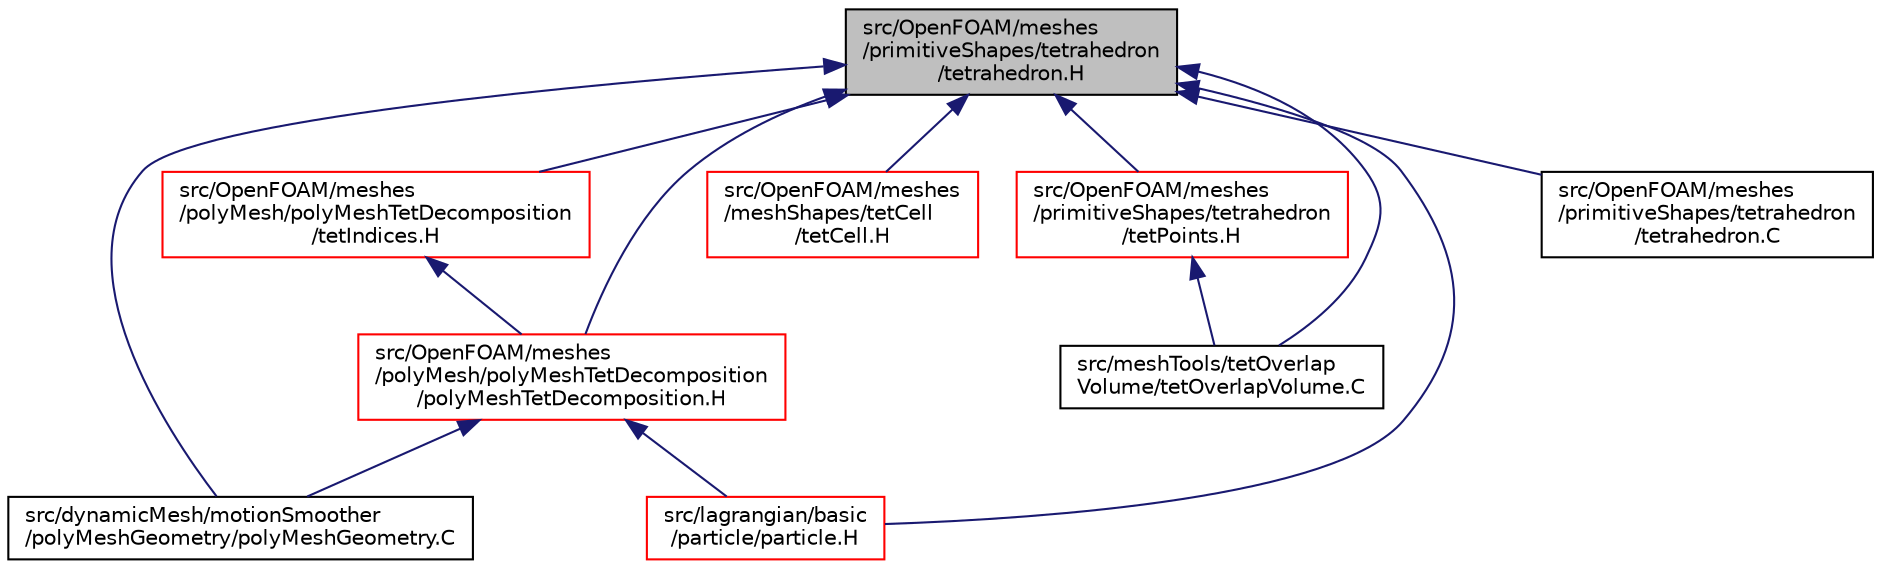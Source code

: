 digraph "src/OpenFOAM/meshes/primitiveShapes/tetrahedron/tetrahedron.H"
{
  bgcolor="transparent";
  edge [fontname="Helvetica",fontsize="10",labelfontname="Helvetica",labelfontsize="10"];
  node [fontname="Helvetica",fontsize="10",shape=record];
  Node183 [label="src/OpenFOAM/meshes\l/primitiveShapes/tetrahedron\l/tetrahedron.H",height=0.2,width=0.4,color="black", fillcolor="grey75", style="filled", fontcolor="black"];
  Node183 -> Node184 [dir="back",color="midnightblue",fontsize="10",style="solid",fontname="Helvetica"];
  Node184 [label="src/dynamicMesh/motionSmoother\l/polyMeshGeometry/polyMeshGeometry.C",height=0.2,width=0.4,color="black",URL="$a00608.html"];
  Node183 -> Node185 [dir="back",color="midnightblue",fontsize="10",style="solid",fontname="Helvetica"];
  Node185 [label="src/lagrangian/basic\l/particle/particle.H",height=0.2,width=0.4,color="red",URL="$a05567.html"];
  Node183 -> Node320 [dir="back",color="midnightblue",fontsize="10",style="solid",fontname="Helvetica"];
  Node320 [label="src/meshTools/tetOverlap\lVolume/tetOverlapVolume.C",height=0.2,width=0.4,color="black",URL="$a08861.html"];
  Node183 -> Node321 [dir="back",color="midnightblue",fontsize="10",style="solid",fontname="Helvetica"];
  Node321 [label="src/OpenFOAM/meshes\l/meshShapes/tetCell\l/tetCell.H",height=0.2,width=0.4,color="red",URL="$a12116.html"];
  Node183 -> Node350 [dir="back",color="midnightblue",fontsize="10",style="solid",fontname="Helvetica"];
  Node350 [label="src/OpenFOAM/meshes\l/polyMesh/polyMeshTetDecomposition\l/polyMeshTetDecomposition.H",height=0.2,width=0.4,color="red",URL="$a12425.html"];
  Node350 -> Node184 [dir="back",color="midnightblue",fontsize="10",style="solid",fontname="Helvetica"];
  Node350 -> Node185 [dir="back",color="midnightblue",fontsize="10",style="solid",fontname="Helvetica"];
  Node183 -> Node358 [dir="back",color="midnightblue",fontsize="10",style="solid",fontname="Helvetica"];
  Node358 [label="src/OpenFOAM/meshes\l/polyMesh/polyMeshTetDecomposition\l/tetIndices.H",height=0.2,width=0.4,color="red",URL="$a12431.html"];
  Node358 -> Node350 [dir="back",color="midnightblue",fontsize="10",style="solid",fontname="Helvetica"];
  Node183 -> Node472 [dir="back",color="midnightblue",fontsize="10",style="solid",fontname="Helvetica"];
  Node472 [label="src/OpenFOAM/meshes\l/primitiveShapes/tetrahedron\l/tetPoints.H",height=0.2,width=0.4,color="red",URL="$a12854.html"];
  Node472 -> Node320 [dir="back",color="midnightblue",fontsize="10",style="solid",fontname="Helvetica"];
  Node183 -> Node474 [dir="back",color="midnightblue",fontsize="10",style="solid",fontname="Helvetica"];
  Node474 [label="src/OpenFOAM/meshes\l/primitiveShapes/tetrahedron\l/tetrahedron.C",height=0.2,width=0.4,color="black",URL="$a12857.html"];
}
